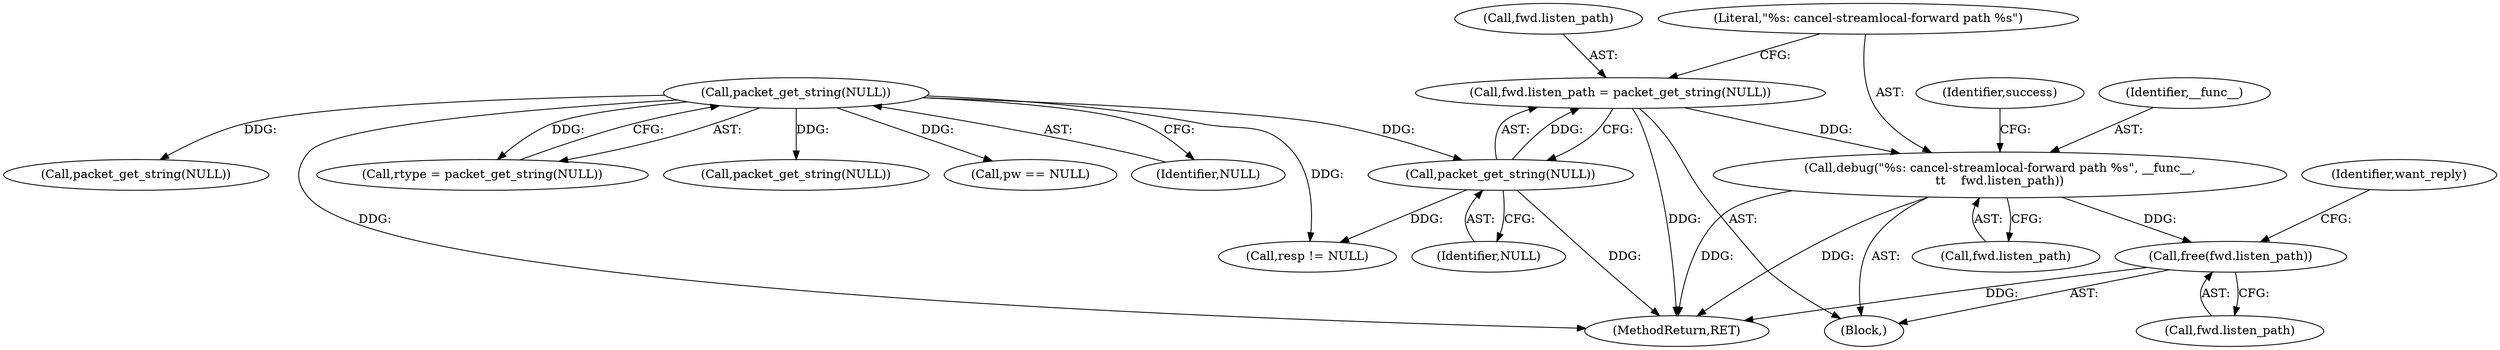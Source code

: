 digraph "0_src_c76fac666ea038753294f2ac94d310f8adece9ce@API" {
"1000415" [label="(Call,free(fwd.listen_path))"];
"1000404" [label="(Call,debug(\"%s: cancel-streamlocal-forward path %s\", __func__,\n\t\t    fwd.listen_path))"];
"1000398" [label="(Call,fwd.listen_path = packet_get_string(NULL))"];
"1000402" [label="(Call,packet_get_string(NULL))"];
"1000127" [label="(Call,packet_get_string(NULL))"];
"1000125" [label="(Call,rtype = packet_get_string(NULL))"];
"1000405" [label="(Literal,\"%s: cancel-streamlocal-forward path %s\")"];
"1000340" [label="(Call,packet_get_string(NULL))"];
"1000402" [label="(Call,packet_get_string(NULL))"];
"1000447" [label="(Identifier,want_reply)"];
"1000127" [label="(Call,packet_get_string(NULL))"];
"1000407" [label="(Call,fwd.listen_path)"];
"1000411" [label="(Identifier,success)"];
"1000398" [label="(Call,fwd.listen_path = packet_get_string(NULL))"];
"1000457" [label="(Call,resp != NULL)"];
"1000152" [label="(Call,pw == NULL)"];
"1000390" [label="(Block,)"];
"1000406" [label="(Identifier,__func__)"];
"1000128" [label="(Identifier,NULL)"];
"1000294" [label="(Call,packet_get_string(NULL))"];
"1000415" [label="(Call,free(fwd.listen_path))"];
"1000403" [label="(Identifier,NULL)"];
"1000404" [label="(Call,debug(\"%s: cancel-streamlocal-forward path %s\", __func__,\n\t\t    fwd.listen_path))"];
"1000416" [label="(Call,fwd.listen_path)"];
"1000474" [label="(MethodReturn,RET)"];
"1000399" [label="(Call,fwd.listen_path)"];
"1000415" -> "1000390"  [label="AST: "];
"1000415" -> "1000416"  [label="CFG: "];
"1000416" -> "1000415"  [label="AST: "];
"1000447" -> "1000415"  [label="CFG: "];
"1000415" -> "1000474"  [label="DDG: "];
"1000404" -> "1000415"  [label="DDG: "];
"1000404" -> "1000390"  [label="AST: "];
"1000404" -> "1000407"  [label="CFG: "];
"1000405" -> "1000404"  [label="AST: "];
"1000406" -> "1000404"  [label="AST: "];
"1000407" -> "1000404"  [label="AST: "];
"1000411" -> "1000404"  [label="CFG: "];
"1000404" -> "1000474"  [label="DDG: "];
"1000404" -> "1000474"  [label="DDG: "];
"1000398" -> "1000404"  [label="DDG: "];
"1000398" -> "1000390"  [label="AST: "];
"1000398" -> "1000402"  [label="CFG: "];
"1000399" -> "1000398"  [label="AST: "];
"1000402" -> "1000398"  [label="AST: "];
"1000405" -> "1000398"  [label="CFG: "];
"1000398" -> "1000474"  [label="DDG: "];
"1000402" -> "1000398"  [label="DDG: "];
"1000402" -> "1000403"  [label="CFG: "];
"1000403" -> "1000402"  [label="AST: "];
"1000402" -> "1000474"  [label="DDG: "];
"1000127" -> "1000402"  [label="DDG: "];
"1000402" -> "1000457"  [label="DDG: "];
"1000127" -> "1000125"  [label="AST: "];
"1000127" -> "1000128"  [label="CFG: "];
"1000128" -> "1000127"  [label="AST: "];
"1000125" -> "1000127"  [label="CFG: "];
"1000127" -> "1000474"  [label="DDG: "];
"1000127" -> "1000125"  [label="DDG: "];
"1000127" -> "1000152"  [label="DDG: "];
"1000127" -> "1000294"  [label="DDG: "];
"1000127" -> "1000340"  [label="DDG: "];
"1000127" -> "1000457"  [label="DDG: "];
}
